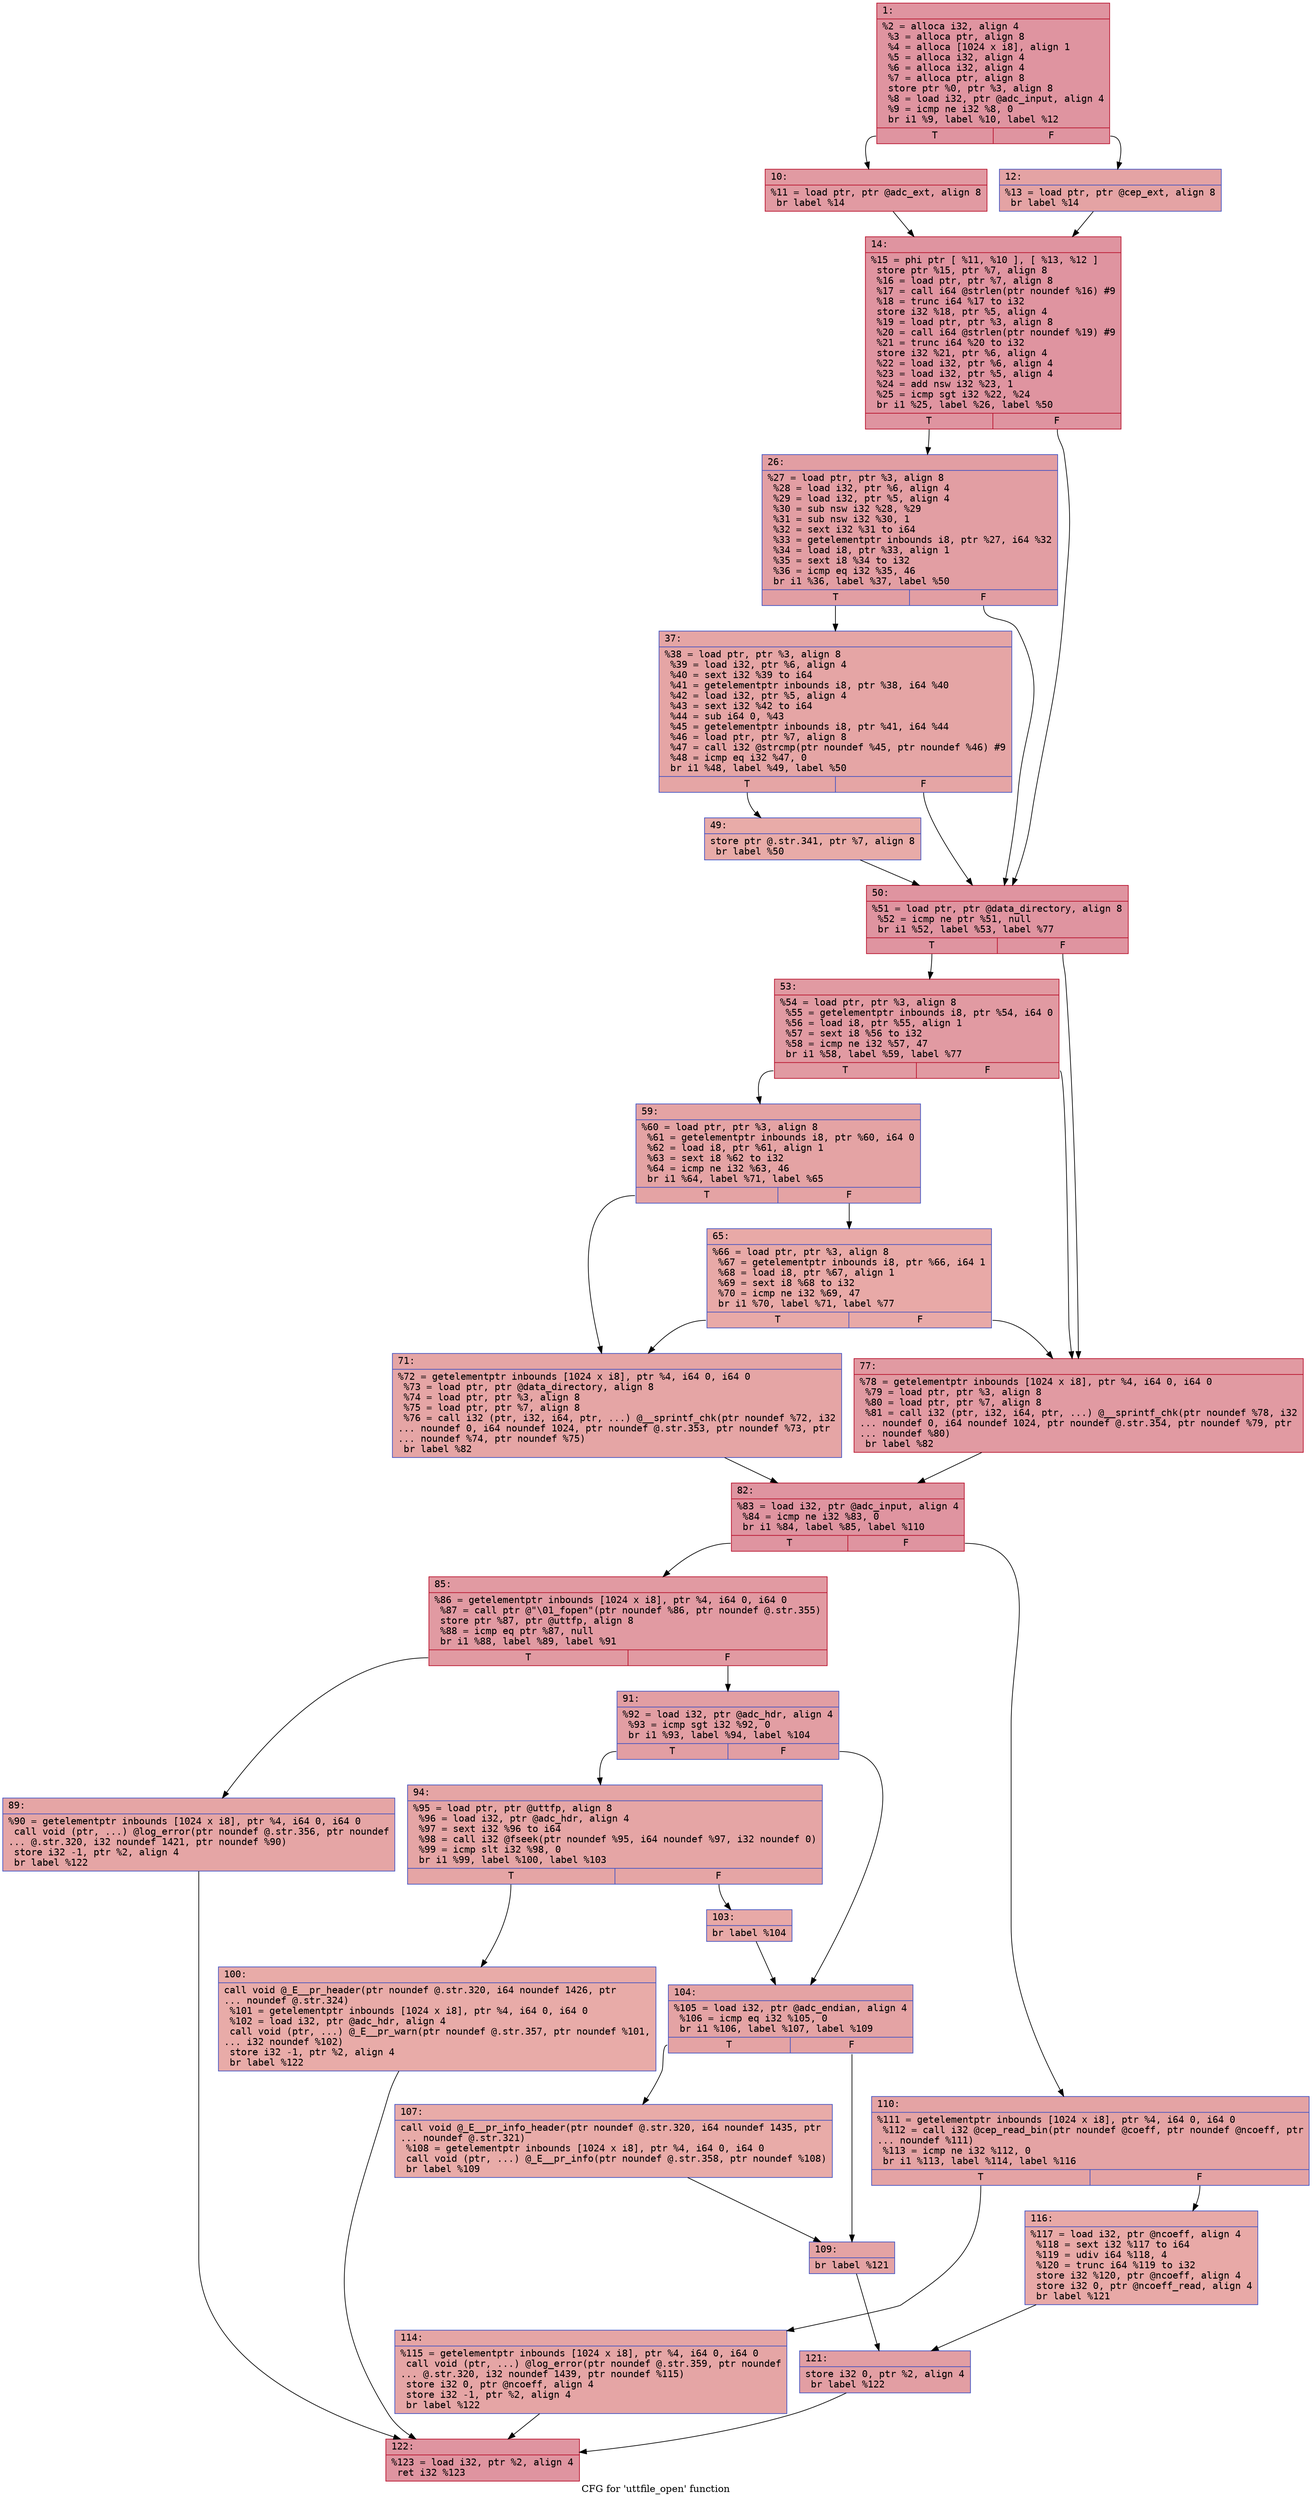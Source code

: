 digraph "CFG for 'uttfile_open' function" {
	label="CFG for 'uttfile_open' function";

	Node0x6000031e77a0 [shape=record,color="#b70d28ff", style=filled, fillcolor="#b70d2870" fontname="Courier",label="{1:\l|  %2 = alloca i32, align 4\l  %3 = alloca ptr, align 8\l  %4 = alloca [1024 x i8], align 1\l  %5 = alloca i32, align 4\l  %6 = alloca i32, align 4\l  %7 = alloca ptr, align 8\l  store ptr %0, ptr %3, align 8\l  %8 = load i32, ptr @adc_input, align 4\l  %9 = icmp ne i32 %8, 0\l  br i1 %9, label %10, label %12\l|{<s0>T|<s1>F}}"];
	Node0x6000031e77a0:s0 -> Node0x6000031e77f0[tooltip="1 -> 10\nProbability 62.50%" ];
	Node0x6000031e77a0:s1 -> Node0x6000031e7840[tooltip="1 -> 12\nProbability 37.50%" ];
	Node0x6000031e77f0 [shape=record,color="#b70d28ff", style=filled, fillcolor="#bb1b2c70" fontname="Courier",label="{10:\l|  %11 = load ptr, ptr @adc_ext, align 8\l  br label %14\l}"];
	Node0x6000031e77f0 -> Node0x6000031e7890[tooltip="10 -> 14\nProbability 100.00%" ];
	Node0x6000031e7840 [shape=record,color="#3d50c3ff", style=filled, fillcolor="#c32e3170" fontname="Courier",label="{12:\l|  %13 = load ptr, ptr @cep_ext, align 8\l  br label %14\l}"];
	Node0x6000031e7840 -> Node0x6000031e7890[tooltip="12 -> 14\nProbability 100.00%" ];
	Node0x6000031e7890 [shape=record,color="#b70d28ff", style=filled, fillcolor="#b70d2870" fontname="Courier",label="{14:\l|  %15 = phi ptr [ %11, %10 ], [ %13, %12 ]\l  store ptr %15, ptr %7, align 8\l  %16 = load ptr, ptr %7, align 8\l  %17 = call i64 @strlen(ptr noundef %16) #9\l  %18 = trunc i64 %17 to i32\l  store i32 %18, ptr %5, align 4\l  %19 = load ptr, ptr %3, align 8\l  %20 = call i64 @strlen(ptr noundef %19) #9\l  %21 = trunc i64 %20 to i32\l  store i32 %21, ptr %6, align 4\l  %22 = load i32, ptr %6, align 4\l  %23 = load i32, ptr %5, align 4\l  %24 = add nsw i32 %23, 1\l  %25 = icmp sgt i32 %22, %24\l  br i1 %25, label %26, label %50\l|{<s0>T|<s1>F}}"];
	Node0x6000031e7890:s0 -> Node0x6000031e78e0[tooltip="14 -> 26\nProbability 50.00%" ];
	Node0x6000031e7890:s1 -> Node0x6000031e79d0[tooltip="14 -> 50\nProbability 50.00%" ];
	Node0x6000031e78e0 [shape=record,color="#3d50c3ff", style=filled, fillcolor="#be242e70" fontname="Courier",label="{26:\l|  %27 = load ptr, ptr %3, align 8\l  %28 = load i32, ptr %6, align 4\l  %29 = load i32, ptr %5, align 4\l  %30 = sub nsw i32 %28, %29\l  %31 = sub nsw i32 %30, 1\l  %32 = sext i32 %31 to i64\l  %33 = getelementptr inbounds i8, ptr %27, i64 %32\l  %34 = load i8, ptr %33, align 1\l  %35 = sext i8 %34 to i32\l  %36 = icmp eq i32 %35, 46\l  br i1 %36, label %37, label %50\l|{<s0>T|<s1>F}}"];
	Node0x6000031e78e0:s0 -> Node0x6000031e7930[tooltip="26 -> 37\nProbability 50.00%" ];
	Node0x6000031e78e0:s1 -> Node0x6000031e79d0[tooltip="26 -> 50\nProbability 50.00%" ];
	Node0x6000031e7930 [shape=record,color="#3d50c3ff", style=filled, fillcolor="#c5333470" fontname="Courier",label="{37:\l|  %38 = load ptr, ptr %3, align 8\l  %39 = load i32, ptr %6, align 4\l  %40 = sext i32 %39 to i64\l  %41 = getelementptr inbounds i8, ptr %38, i64 %40\l  %42 = load i32, ptr %5, align 4\l  %43 = sext i32 %42 to i64\l  %44 = sub i64 0, %43\l  %45 = getelementptr inbounds i8, ptr %41, i64 %44\l  %46 = load ptr, ptr %7, align 8\l  %47 = call i32 @strcmp(ptr noundef %45, ptr noundef %46) #9\l  %48 = icmp eq i32 %47, 0\l  br i1 %48, label %49, label %50\l|{<s0>T|<s1>F}}"];
	Node0x6000031e7930:s0 -> Node0x6000031e7980[tooltip="37 -> 49\nProbability 37.50%" ];
	Node0x6000031e7930:s1 -> Node0x6000031e79d0[tooltip="37 -> 50\nProbability 62.50%" ];
	Node0x6000031e7980 [shape=record,color="#3d50c3ff", style=filled, fillcolor="#cc403a70" fontname="Courier",label="{49:\l|  store ptr @.str.341, ptr %7, align 8\l  br label %50\l}"];
	Node0x6000031e7980 -> Node0x6000031e79d0[tooltip="49 -> 50\nProbability 100.00%" ];
	Node0x6000031e79d0 [shape=record,color="#b70d28ff", style=filled, fillcolor="#b70d2870" fontname="Courier",label="{50:\l|  %51 = load ptr, ptr @data_directory, align 8\l  %52 = icmp ne ptr %51, null\l  br i1 %52, label %53, label %77\l|{<s0>T|<s1>F}}"];
	Node0x6000031e79d0:s0 -> Node0x6000031e7a20[tooltip="50 -> 53\nProbability 62.50%" ];
	Node0x6000031e79d0:s1 -> Node0x6000031e7b60[tooltip="50 -> 77\nProbability 37.50%" ];
	Node0x6000031e7a20 [shape=record,color="#b70d28ff", style=filled, fillcolor="#bb1b2c70" fontname="Courier",label="{53:\l|  %54 = load ptr, ptr %3, align 8\l  %55 = getelementptr inbounds i8, ptr %54, i64 0\l  %56 = load i8, ptr %55, align 1\l  %57 = sext i8 %56 to i32\l  %58 = icmp ne i32 %57, 47\l  br i1 %58, label %59, label %77\l|{<s0>T|<s1>F}}"];
	Node0x6000031e7a20:s0 -> Node0x6000031e7a70[tooltip="53 -> 59\nProbability 50.00%" ];
	Node0x6000031e7a20:s1 -> Node0x6000031e7b60[tooltip="53 -> 77\nProbability 50.00%" ];
	Node0x6000031e7a70 [shape=record,color="#3d50c3ff", style=filled, fillcolor="#c32e3170" fontname="Courier",label="{59:\l|  %60 = load ptr, ptr %3, align 8\l  %61 = getelementptr inbounds i8, ptr %60, i64 0\l  %62 = load i8, ptr %61, align 1\l  %63 = sext i8 %62 to i32\l  %64 = icmp ne i32 %63, 46\l  br i1 %64, label %71, label %65\l|{<s0>T|<s1>F}}"];
	Node0x6000031e7a70:s0 -> Node0x6000031e7b10[tooltip="59 -> 71\nProbability 50.00%" ];
	Node0x6000031e7a70:s1 -> Node0x6000031e7ac0[tooltip="59 -> 65\nProbability 50.00%" ];
	Node0x6000031e7ac0 [shape=record,color="#3d50c3ff", style=filled, fillcolor="#ca3b3770" fontname="Courier",label="{65:\l|  %66 = load ptr, ptr %3, align 8\l  %67 = getelementptr inbounds i8, ptr %66, i64 1\l  %68 = load i8, ptr %67, align 1\l  %69 = sext i8 %68 to i32\l  %70 = icmp ne i32 %69, 47\l  br i1 %70, label %71, label %77\l|{<s0>T|<s1>F}}"];
	Node0x6000031e7ac0:s0 -> Node0x6000031e7b10[tooltip="65 -> 71\nProbability 50.00%" ];
	Node0x6000031e7ac0:s1 -> Node0x6000031e7b60[tooltip="65 -> 77\nProbability 50.00%" ];
	Node0x6000031e7b10 [shape=record,color="#3d50c3ff", style=filled, fillcolor="#c5333470" fontname="Courier",label="{71:\l|  %72 = getelementptr inbounds [1024 x i8], ptr %4, i64 0, i64 0\l  %73 = load ptr, ptr @data_directory, align 8\l  %74 = load ptr, ptr %3, align 8\l  %75 = load ptr, ptr %7, align 8\l  %76 = call i32 (ptr, i32, i64, ptr, ...) @__sprintf_chk(ptr noundef %72, i32\l... noundef 0, i64 noundef 1024, ptr noundef @.str.353, ptr noundef %73, ptr\l... noundef %74, ptr noundef %75)\l  br label %82\l}"];
	Node0x6000031e7b10 -> Node0x6000031e7bb0[tooltip="71 -> 82\nProbability 100.00%" ];
	Node0x6000031e7b60 [shape=record,color="#b70d28ff", style=filled, fillcolor="#bb1b2c70" fontname="Courier",label="{77:\l|  %78 = getelementptr inbounds [1024 x i8], ptr %4, i64 0, i64 0\l  %79 = load ptr, ptr %3, align 8\l  %80 = load ptr, ptr %7, align 8\l  %81 = call i32 (ptr, i32, i64, ptr, ...) @__sprintf_chk(ptr noundef %78, i32\l... noundef 0, i64 noundef 1024, ptr noundef @.str.354, ptr noundef %79, ptr\l... noundef %80)\l  br label %82\l}"];
	Node0x6000031e7b60 -> Node0x6000031e7bb0[tooltip="77 -> 82\nProbability 100.00%" ];
	Node0x6000031e7bb0 [shape=record,color="#b70d28ff", style=filled, fillcolor="#b70d2870" fontname="Courier",label="{82:\l|  %83 = load i32, ptr @adc_input, align 4\l  %84 = icmp ne i32 %83, 0\l  br i1 %84, label %85, label %110\l|{<s0>T|<s1>F}}"];
	Node0x6000031e7bb0:s0 -> Node0x6000031e7c00[tooltip="82 -> 85\nProbability 62.50%" ];
	Node0x6000031e7bb0:s1 -> Node0x6000031e7ed0[tooltip="82 -> 110\nProbability 37.50%" ];
	Node0x6000031e7c00 [shape=record,color="#b70d28ff", style=filled, fillcolor="#bb1b2c70" fontname="Courier",label="{85:\l|  %86 = getelementptr inbounds [1024 x i8], ptr %4, i64 0, i64 0\l  %87 = call ptr @\"\\01_fopen\"(ptr noundef %86, ptr noundef @.str.355)\l  store ptr %87, ptr @uttfp, align 8\l  %88 = icmp eq ptr %87, null\l  br i1 %88, label %89, label %91\l|{<s0>T|<s1>F}}"];
	Node0x6000031e7c00:s0 -> Node0x6000031e7c50[tooltip="85 -> 89\nProbability 37.50%" ];
	Node0x6000031e7c00:s1 -> Node0x6000031e7ca0[tooltip="85 -> 91\nProbability 62.50%" ];
	Node0x6000031e7c50 [shape=record,color="#3d50c3ff", style=filled, fillcolor="#c5333470" fontname="Courier",label="{89:\l|  %90 = getelementptr inbounds [1024 x i8], ptr %4, i64 0, i64 0\l  call void (ptr, ...) @log_error(ptr noundef @.str.356, ptr noundef\l... @.str.320, i32 noundef 1421, ptr noundef %90)\l  store i32 -1, ptr %2, align 4\l  br label %122\l}"];
	Node0x6000031e7c50 -> Node0x6000031f8050[tooltip="89 -> 122\nProbability 100.00%" ];
	Node0x6000031e7ca0 [shape=record,color="#3d50c3ff", style=filled, fillcolor="#be242e70" fontname="Courier",label="{91:\l|  %92 = load i32, ptr @adc_hdr, align 4\l  %93 = icmp sgt i32 %92, 0\l  br i1 %93, label %94, label %104\l|{<s0>T|<s1>F}}"];
	Node0x6000031e7ca0:s0 -> Node0x6000031e7cf0[tooltip="91 -> 94\nProbability 62.50%" ];
	Node0x6000031e7ca0:s1 -> Node0x6000031e7de0[tooltip="91 -> 104\nProbability 37.50%" ];
	Node0x6000031e7cf0 [shape=record,color="#3d50c3ff", style=filled, fillcolor="#c5333470" fontname="Courier",label="{94:\l|  %95 = load ptr, ptr @uttfp, align 8\l  %96 = load i32, ptr @adc_hdr, align 4\l  %97 = sext i32 %96 to i64\l  %98 = call i32 @fseek(ptr noundef %95, i64 noundef %97, i32 noundef 0)\l  %99 = icmp slt i32 %98, 0\l  br i1 %99, label %100, label %103\l|{<s0>T|<s1>F}}"];
	Node0x6000031e7cf0:s0 -> Node0x6000031e7d40[tooltip="94 -> 100\nProbability 37.50%" ];
	Node0x6000031e7cf0:s1 -> Node0x6000031e7d90[tooltip="94 -> 103\nProbability 62.50%" ];
	Node0x6000031e7d40 [shape=record,color="#3d50c3ff", style=filled, fillcolor="#cc403a70" fontname="Courier",label="{100:\l|  call void @_E__pr_header(ptr noundef @.str.320, i64 noundef 1426, ptr\l... noundef @.str.324)\l  %101 = getelementptr inbounds [1024 x i8], ptr %4, i64 0, i64 0\l  %102 = load i32, ptr @adc_hdr, align 4\l  call void (ptr, ...) @_E__pr_warn(ptr noundef @.str.357, ptr noundef %101,\l... i32 noundef %102)\l  store i32 -1, ptr %2, align 4\l  br label %122\l}"];
	Node0x6000031e7d40 -> Node0x6000031f8050[tooltip="100 -> 122\nProbability 100.00%" ];
	Node0x6000031e7d90 [shape=record,color="#3d50c3ff", style=filled, fillcolor="#ca3b3770" fontname="Courier",label="{103:\l|  br label %104\l}"];
	Node0x6000031e7d90 -> Node0x6000031e7de0[tooltip="103 -> 104\nProbability 100.00%" ];
	Node0x6000031e7de0 [shape=record,color="#3d50c3ff", style=filled, fillcolor="#c32e3170" fontname="Courier",label="{104:\l|  %105 = load i32, ptr @adc_endian, align 4\l  %106 = icmp eq i32 %105, 0\l  br i1 %106, label %107, label %109\l|{<s0>T|<s1>F}}"];
	Node0x6000031e7de0:s0 -> Node0x6000031e7e30[tooltip="104 -> 107\nProbability 37.50%" ];
	Node0x6000031e7de0:s1 -> Node0x6000031e7e80[tooltip="104 -> 109\nProbability 62.50%" ];
	Node0x6000031e7e30 [shape=record,color="#3d50c3ff", style=filled, fillcolor="#cc403a70" fontname="Courier",label="{107:\l|  call void @_E__pr_info_header(ptr noundef @.str.320, i64 noundef 1435, ptr\l... noundef @.str.321)\l  %108 = getelementptr inbounds [1024 x i8], ptr %4, i64 0, i64 0\l  call void (ptr, ...) @_E__pr_info(ptr noundef @.str.358, ptr noundef %108)\l  br label %109\l}"];
	Node0x6000031e7e30 -> Node0x6000031e7e80[tooltip="107 -> 109\nProbability 100.00%" ];
	Node0x6000031e7e80 [shape=record,color="#3d50c3ff", style=filled, fillcolor="#c32e3170" fontname="Courier",label="{109:\l|  br label %121\l}"];
	Node0x6000031e7e80 -> Node0x6000031f8000[tooltip="109 -> 121\nProbability 100.00%" ];
	Node0x6000031e7ed0 [shape=record,color="#3d50c3ff", style=filled, fillcolor="#c32e3170" fontname="Courier",label="{110:\l|  %111 = getelementptr inbounds [1024 x i8], ptr %4, i64 0, i64 0\l  %112 = call i32 @cep_read_bin(ptr noundef @coeff, ptr noundef @ncoeff, ptr\l... noundef %111)\l  %113 = icmp ne i32 %112, 0\l  br i1 %113, label %114, label %116\l|{<s0>T|<s1>F}}"];
	Node0x6000031e7ed0:s0 -> Node0x6000031e7f20[tooltip="110 -> 114\nProbability 62.50%" ];
	Node0x6000031e7ed0:s1 -> Node0x6000031e7f70[tooltip="110 -> 116\nProbability 37.50%" ];
	Node0x6000031e7f20 [shape=record,color="#3d50c3ff", style=filled, fillcolor="#c5333470" fontname="Courier",label="{114:\l|  %115 = getelementptr inbounds [1024 x i8], ptr %4, i64 0, i64 0\l  call void (ptr, ...) @log_error(ptr noundef @.str.359, ptr noundef\l... @.str.320, i32 noundef 1439, ptr noundef %115)\l  store i32 0, ptr @ncoeff, align 4\l  store i32 -1, ptr %2, align 4\l  br label %122\l}"];
	Node0x6000031e7f20 -> Node0x6000031f8050[tooltip="114 -> 122\nProbability 100.00%" ];
	Node0x6000031e7f70 [shape=record,color="#3d50c3ff", style=filled, fillcolor="#ca3b3770" fontname="Courier",label="{116:\l|  %117 = load i32, ptr @ncoeff, align 4\l  %118 = sext i32 %117 to i64\l  %119 = udiv i64 %118, 4\l  %120 = trunc i64 %119 to i32\l  store i32 %120, ptr @ncoeff, align 4\l  store i32 0, ptr @ncoeff_read, align 4\l  br label %121\l}"];
	Node0x6000031e7f70 -> Node0x6000031f8000[tooltip="116 -> 121\nProbability 100.00%" ];
	Node0x6000031f8000 [shape=record,color="#3d50c3ff", style=filled, fillcolor="#be242e70" fontname="Courier",label="{121:\l|  store i32 0, ptr %2, align 4\l  br label %122\l}"];
	Node0x6000031f8000 -> Node0x6000031f8050[tooltip="121 -> 122\nProbability 100.00%" ];
	Node0x6000031f8050 [shape=record,color="#b70d28ff", style=filled, fillcolor="#b70d2870" fontname="Courier",label="{122:\l|  %123 = load i32, ptr %2, align 4\l  ret i32 %123\l}"];
}
